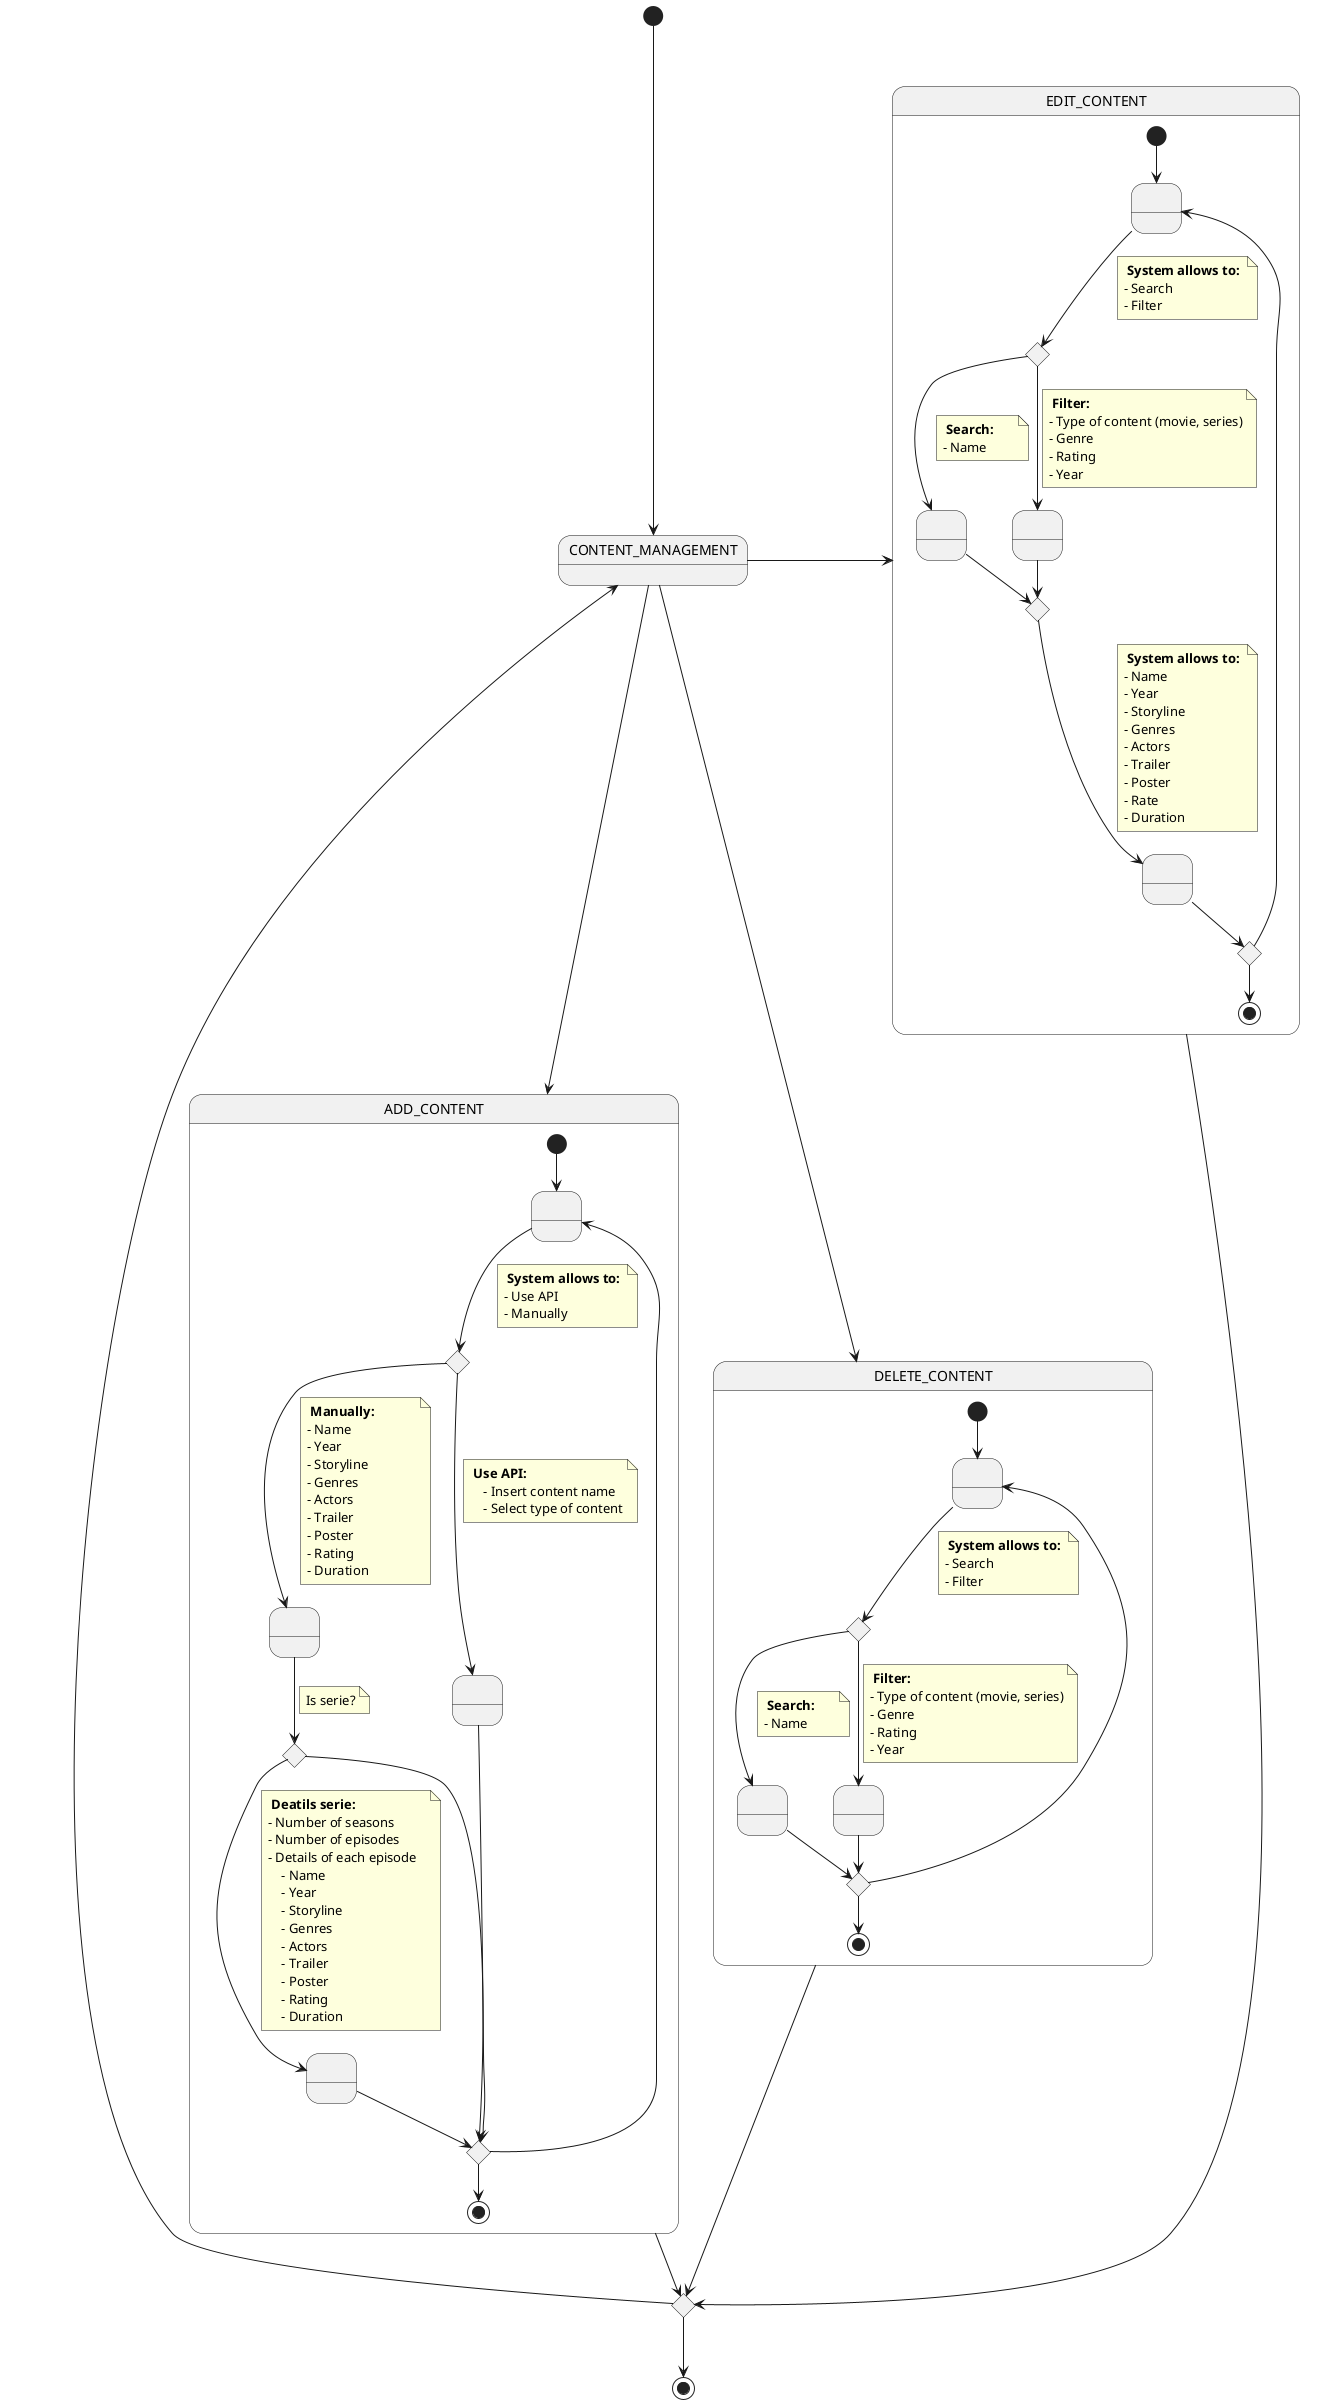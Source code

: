 @startuml content-management
state ADD_CONTENT {
    state ACS1 as " "
    state ACS2 as " "    
    state ACS3 as " "    
    state ACS4 as " "    
    state ACSC1 <<choice>>   
    state ACSC2 <<choice>>   
    state ACSC3 <<choice>>   

    [*] --> ACS1
    ACS1 --> ACSC1 
    note on link 
        <b> System allows to: </b>
        - Use API
        - Manually
    end note
    ACSC1 --> ACS2
    note on link 
        <b> Manually: </b>
        - Name    
        - Year 
        - Storyline
        - Genres
        - Actors
        - Trailer
        - Poster
        - Rating
        - Duration              
    end note

    ACSC1 --> ACS3 
    note on link
    <b> Use API: </b>
        - Insert content name
        - Select type of content
    end note       
    
    ACS2 --> ACSC2    
    note on link 
        Is serie?
    end note

    ACSC2  --> ACS4
    note on link 
        <b> Deatils serie: </b>
        - Number of seasons
        - Number of episodes        
        - Details of each episode
            - Name    
            - Year 
            - Storyline
            - Genres
            - Actors
            - Trailer
            - Poster
            - Rating
            - Duration   
    end note

    
    ACSC2 --> ACSC3
    ACS3 --> ACSC3
    ACS4 --> ACSC3
    ACSC3 --> [*]
    ACSC3 --> ACS1    
}

state DELETE_CONTENT {
    state DCS1 as " "
    state DCS2 as " "    
    state DCS3 as " "    
    state DCSC1 <<choice>>   
    state DCSC2 <<choice>>   

    [*] --> DCS1
    DCS1 --> DCSC1 
    note on link 
        <b> System allows to: </b>
        - Search 
        - Filter
    end note

    DCSC1 --> DCS2
    note on link 
        <b> Search: </b>
        - Name        
    end note

    DCSC1 --> DCS3
    note on link 
        <b> Filter: </b>
        - Type of content (movie, series)
        - Genre
        - Rating
        - Year          
    end note

    DCS2 --> DCSC2
    DCS3 --> DCSC2
    DCSC2 --> [*]
    DCSC2 --> DCS1        
}

state EDIT_CONTENT {
    state ECS1 as " "
    state ECS2 as " "    
    state ECS3 as " "    
    state ECS4 as " "    
    state ECSC1 <<choice>>   
    state ECSC2 <<choice>>   
    state ECSC3 <<choice>>   

    [*] --> ECS1
    ECS1 --> ECSC1 
    note on link 
        <b> System allows to: </b>
        - Search 
        - Filter
    end note

    ECSC1 --> ECS2
    note on link 
        <b> Search: </b>
        - Name        
    end note

    ECSC1 --> ECS3
    note on link 
        <b> Filter: </b>
        - Type of content (movie, series)
        - Genre
        - Rating
        - Year          
    end note

    ECS2 --> ECSC2
    ECS3 --> ECSC2
    ECSC2 --> ECS4
    note on link 
        <b> System allows to: </b>
        - Name
        - Year 
        - Storyline
        - Genres
        - Actors
        - Trailer
        - Poster
        - Rate
        - Duration   
    end note

    ECS4 --> ECSC3
    ECSC3 --> [*]
    ECSC3 --> ECS1     
}

[*] --> CONTENT_MANAGEMENT

CONTENT_MANAGEMENT --> ADD_CONTENT
CONTENT_MANAGEMENT --> DELETE_CONTENT
CONTENT_MANAGEMENT -right-> EDIT_CONTENT

state union <<choice>>
ADD_CONTENT --> union 
DELETE_CONTENT --> union 
EDIT_CONTENT --> union 

union --> [*]
union -left-> CONTENT_MANAGEMENT

@enduml